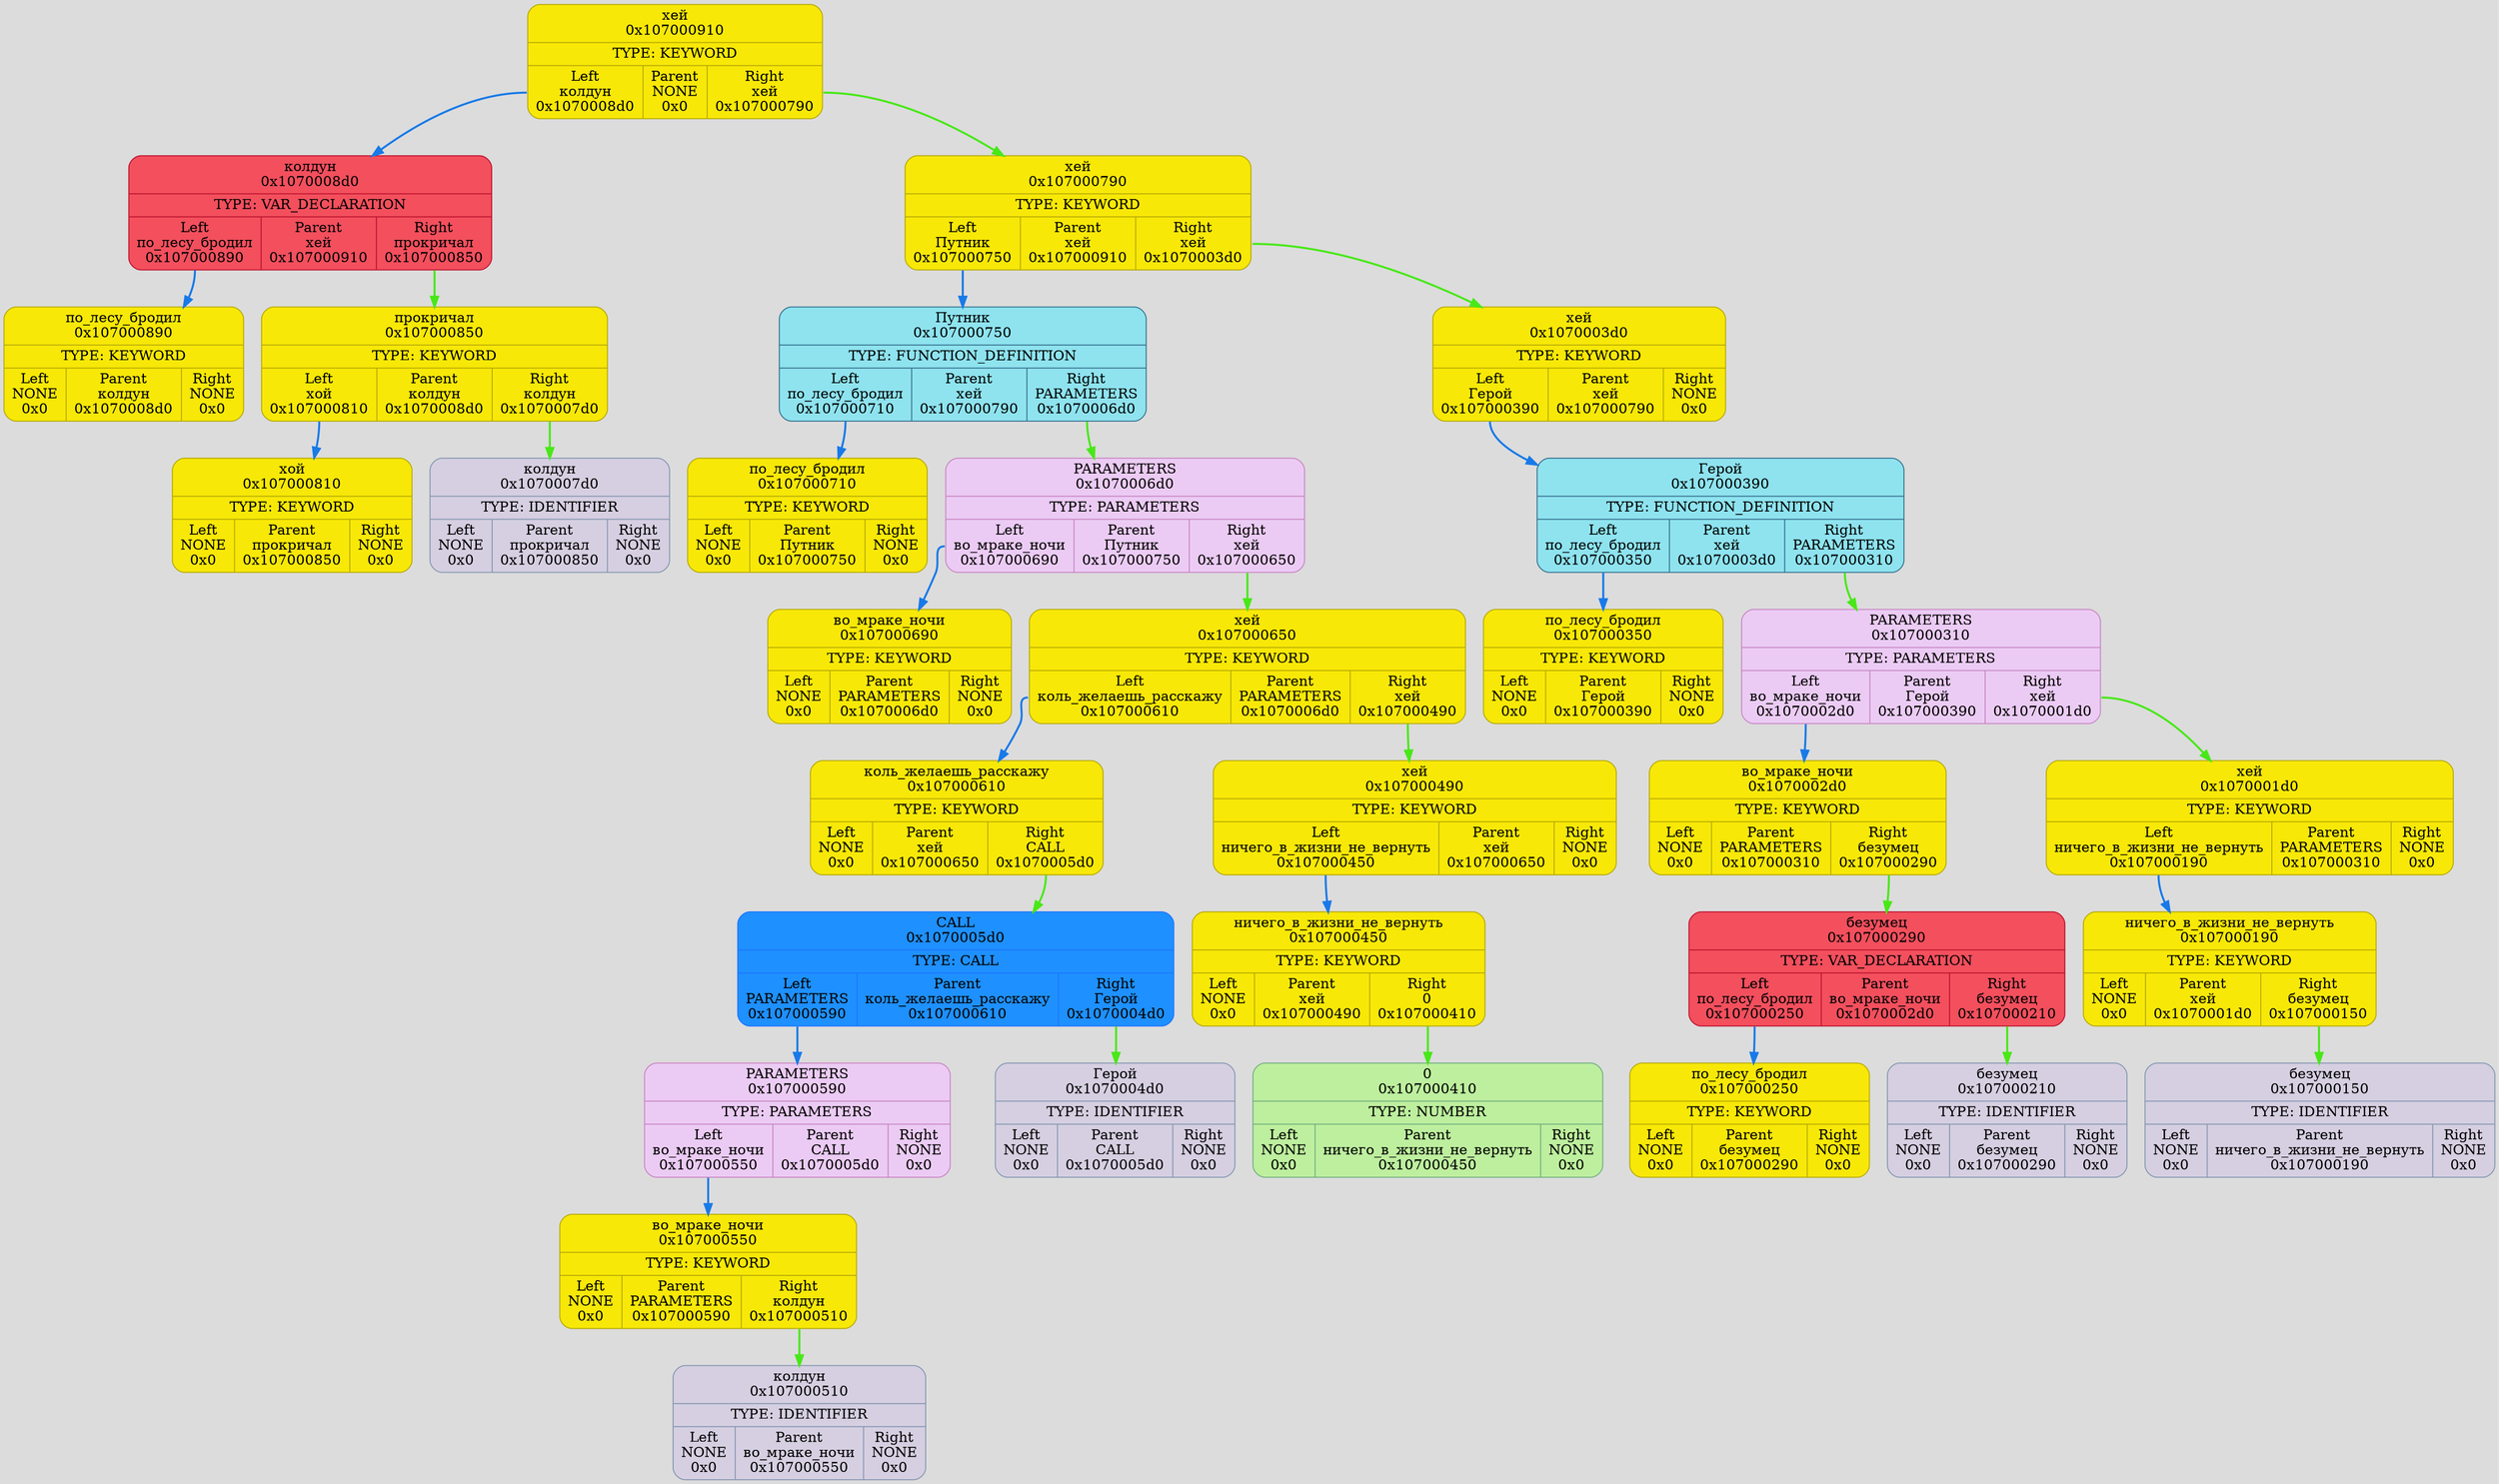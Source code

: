digraph {
	fontname = "UbuntuMono";
	bgcolor = "#DCDCDC";

	node0x107000910 [ shape = Mrecord; style = filled; fillcolor = "#F8E807"; color = "#B6AA05"; fontcolor = "#000000"; label = " { хей\n0x107000910 | TYPE: KEYWORD| { <left> Left\nколдун\n0x1070008d0 | Parent\nNONE\n0x0 | <right> Right\nхей\n0x107000790 } } "; ];
	node0x107000910:<left> -> node0x1070008d0 [ style = "bold"; color = "#187AE8"; label = ""; ];
	node0x1070008d0 [ shape = Mrecord; style = filled; fillcolor = "#F34F5D"; color = "#BD132F"; fontcolor = "#000000"; label = " { колдун\n0x1070008d0 | TYPE: VAR_DECLARATION| { <left> Left\nпо_лесу_бродил\n0x107000890 | Parent\nхей\n0x107000910 | <right> Right\nпрокричал\n0x107000850 } } "; ];
	node0x1070008d0:<left> -> node0x107000890 [ style = "bold"; color = "#187AE8"; label = ""; ];
	node0x107000890 [ shape = Mrecord; style = filled; fillcolor = "#F8E807"; color = "#B6AA05"; fontcolor = "#000000"; label = " { по_лесу_бродил\n0x107000890 | TYPE: KEYWORD| { <left> Left\nNONE\n0x0 | Parent\nколдун\n0x1070008d0 | <right> Right\nNONE\n0x0 } } "; ];
	node0x107000850 [ shape = Mrecord; style = filled; fillcolor = "#F8E807"; color = "#B6AA05"; fontcolor = "#000000"; label = " { прокричал\n0x107000850 | TYPE: KEYWORD| { <left> Left\nхой\n0x107000810 | Parent\nколдун\n0x1070008d0 | <right> Right\nколдун\n0x1070007d0 } } "; ];
	node0x107000850:<left> -> node0x107000810 [ style = "bold"; color = "#187AE8"; label = ""; ];
	node0x107000810 [ shape = Mrecord; style = filled; fillcolor = "#F8E807"; color = "#B6AA05"; fontcolor = "#000000"; label = " { хой\n0x107000810 | TYPE: KEYWORD| { <left> Left\nNONE\n0x0 | Parent\nпрокричал\n0x107000850 | <right> Right\nNONE\n0x0 } } "; ];
	node0x1070007d0 [ shape = Mrecord; style = filled; fillcolor = "#D5CFE1"; color = "#8797b2"; fontcolor = "#000000"; label = " { колдун\n0x1070007d0 | TYPE: IDENTIFIER| { <left> Left\nNONE\n0x0 | Parent\nпрокричал\n0x107000850 | <right> Right\nNONE\n0x0 } } "; ];
	node0x107000850:<right> -> node0x1070007d0 [ style = "bold"; color = "#48E818"; label = ""; ];
	node0x1070008d0:<right> -> node0x107000850 [ style = "bold"; color = "#48E818"; label = ""; ];
	node0x107000790 [ shape = Mrecord; style = filled; fillcolor = "#F8E807"; color = "#B6AA05"; fontcolor = "#000000"; label = " { хей\n0x107000790 | TYPE: KEYWORD| { <left> Left\nПутник\n0x107000750 | Parent\nхей\n0x107000910 | <right> Right\nхей\n0x1070003d0 } } "; ];
	node0x107000790:<left> -> node0x107000750 [ style = "bold"; color = "#187AE8"; label = ""; ];
	node0x107000750 [ shape = Mrecord; style = filled; fillcolor = "#8EE3EF"; color = "#37718E"; fontcolor = "#000000"; label = " { Путник\n0x107000750 | TYPE: FUNCTION_DEFINITION| { <left> Left\nпо_лесу_бродил\n0x107000710 | Parent\nхей\n0x107000790 | <right> Right\nPARAMETERS\n0x1070006d0 } } "; ];
	node0x107000750:<left> -> node0x107000710 [ style = "bold"; color = "#187AE8"; label = ""; ];
	node0x107000710 [ shape = Mrecord; style = filled; fillcolor = "#F8E807"; color = "#B6AA05"; fontcolor = "#000000"; label = " { по_лесу_бродил\n0x107000710 | TYPE: KEYWORD| { <left> Left\nNONE\n0x0 | Parent\nПутник\n0x107000750 | <right> Right\nNONE\n0x0 } } "; ];
	node0x1070006d0 [ shape = Mrecord; style = filled; fillcolor = "#EBCBF4"; color = "#C986C3"; fontcolor = "#000000"; label = " { PARAMETERS\n0x1070006d0 | TYPE: PARAMETERS| { <left> Left\nво_мраке_ночи\n0x107000690 | Parent\nПутник\n0x107000750 | <right> Right\nхей\n0x107000650 } } "; ];
	node0x1070006d0:<left> -> node0x107000690 [ style = "bold"; color = "#187AE8"; label = ""; ];
	node0x107000690 [ shape = Mrecord; style = filled; fillcolor = "#F8E807"; color = "#B6AA05"; fontcolor = "#000000"; label = " { во_мраке_ночи\n0x107000690 | TYPE: KEYWORD| { <left> Left\nNONE\n0x0 | Parent\nPARAMETERS\n0x1070006d0 | <right> Right\nNONE\n0x0 } } "; ];
	node0x107000650 [ shape = Mrecord; style = filled; fillcolor = "#F8E807"; color = "#B6AA05"; fontcolor = "#000000"; label = " { хей\n0x107000650 | TYPE: KEYWORD| { <left> Left\nколь_желаешь_расскажу\n0x107000610 | Parent\nPARAMETERS\n0x1070006d0 | <right> Right\nхей\n0x107000490 } } "; ];
	node0x107000650:<left> -> node0x107000610 [ style = "bold"; color = "#187AE8"; label = ""; ];
	node0x107000610 [ shape = Mrecord; style = filled; fillcolor = "#F8E807"; color = "#B6AA05"; fontcolor = "#000000"; label = " { коль_желаешь_расскажу\n0x107000610 | TYPE: KEYWORD| { <left> Left\nNONE\n0x0 | Parent\nхей\n0x107000650 | <right> Right\nCALL\n0x1070005d0 } } "; ];
	node0x1070005d0 [ shape = Mrecord; style = filled; fillcolor = "#1E90FF"; color = "#1F75FE"; fontcolor = "#000000"; label = " { CALL\n0x1070005d0 | TYPE: CALL| { <left> Left\nPARAMETERS\n0x107000590 | Parent\nколь_желаешь_расскажу\n0x107000610 | <right> Right\nГерой\n0x1070004d0 } } "; ];
	node0x1070005d0:<left> -> node0x107000590 [ style = "bold"; color = "#187AE8"; label = ""; ];
	node0x107000590 [ shape = Mrecord; style = filled; fillcolor = "#EBCBF4"; color = "#C986C3"; fontcolor = "#000000"; label = " { PARAMETERS\n0x107000590 | TYPE: PARAMETERS| { <left> Left\nво_мраке_ночи\n0x107000550 | Parent\nCALL\n0x1070005d0 | <right> Right\nNONE\n0x0 } } "; ];
	node0x107000590:<left> -> node0x107000550 [ style = "bold"; color = "#187AE8"; label = ""; ];
	node0x107000550 [ shape = Mrecord; style = filled; fillcolor = "#F8E807"; color = "#B6AA05"; fontcolor = "#000000"; label = " { во_мраке_ночи\n0x107000550 | TYPE: KEYWORD| { <left> Left\nNONE\n0x0 | Parent\nPARAMETERS\n0x107000590 | <right> Right\nколдун\n0x107000510 } } "; ];
	node0x107000510 [ shape = Mrecord; style = filled; fillcolor = "#D5CFE1"; color = "#8797b2"; fontcolor = "#000000"; label = " { колдун\n0x107000510 | TYPE: IDENTIFIER| { <left> Left\nNONE\n0x0 | Parent\nво_мраке_ночи\n0x107000550 | <right> Right\nNONE\n0x0 } } "; ];
	node0x107000550:<right> -> node0x107000510 [ style = "bold"; color = "#48E818"; label = ""; ];
	node0x1070004d0 [ shape = Mrecord; style = filled; fillcolor = "#D5CFE1"; color = "#8797b2"; fontcolor = "#000000"; label = " { Герой\n0x1070004d0 | TYPE: IDENTIFIER| { <left> Left\nNONE\n0x0 | Parent\nCALL\n0x1070005d0 | <right> Right\nNONE\n0x0 } } "; ];
	node0x1070005d0:<right> -> node0x1070004d0 [ style = "bold"; color = "#48E818"; label = ""; ];
	node0x107000610:<right> -> node0x1070005d0 [ style = "bold"; color = "#48E818"; label = ""; ];
	node0x107000490 [ shape = Mrecord; style = filled; fillcolor = "#F8E807"; color = "#B6AA05"; fontcolor = "#000000"; label = " { хей\n0x107000490 | TYPE: KEYWORD| { <left> Left\nничего_в_жизни_не_вернуть\n0x107000450 | Parent\nхей\n0x107000650 | <right> Right\nNONE\n0x0 } } "; ];
	node0x107000490:<left> -> node0x107000450 [ style = "bold"; color = "#187AE8"; label = ""; ];
	node0x107000450 [ shape = Mrecord; style = filled; fillcolor = "#F8E807"; color = "#B6AA05"; fontcolor = "#000000"; label = " { ничего_в_жизни_не_вернуть\n0x107000450 | TYPE: KEYWORD| { <left> Left\nNONE\n0x0 | Parent\nхей\n0x107000490 | <right> Right\n0\n0x107000410 } } "; ];
	node0x107000410 [ shape = Mrecord; style = filled; fillcolor = "#BDEF9E"; color = "#74AF80"; fontcolor = "#000000"; label = " { 0\n0x107000410 | TYPE: NUMBER| { <left> Left\nNONE\n0x0 | Parent\nничего_в_жизни_не_вернуть\n0x107000450 | <right> Right\nNONE\n0x0 } } "; ];
	node0x107000450:<right> -> node0x107000410 [ style = "bold"; color = "#48E818"; label = ""; ];
	node0x107000650:<right> -> node0x107000490 [ style = "bold"; color = "#48E818"; label = ""; ];
	node0x1070006d0:<right> -> node0x107000650 [ style = "bold"; color = "#48E818"; label = ""; ];
	node0x107000750:<right> -> node0x1070006d0 [ style = "bold"; color = "#48E818"; label = ""; ];
	node0x1070003d0 [ shape = Mrecord; style = filled; fillcolor = "#F8E807"; color = "#B6AA05"; fontcolor = "#000000"; label = " { хей\n0x1070003d0 | TYPE: KEYWORD| { <left> Left\nГерой\n0x107000390 | Parent\nхей\n0x107000790 | <right> Right\nNONE\n0x0 } } "; ];
	node0x1070003d0:<left> -> node0x107000390 [ style = "bold"; color = "#187AE8"; label = ""; ];
	node0x107000390 [ shape = Mrecord; style = filled; fillcolor = "#8EE3EF"; color = "#37718E"; fontcolor = "#000000"; label = " { Герой\n0x107000390 | TYPE: FUNCTION_DEFINITION| { <left> Left\nпо_лесу_бродил\n0x107000350 | Parent\nхей\n0x1070003d0 | <right> Right\nPARAMETERS\n0x107000310 } } "; ];
	node0x107000390:<left> -> node0x107000350 [ style = "bold"; color = "#187AE8"; label = ""; ];
	node0x107000350 [ shape = Mrecord; style = filled; fillcolor = "#F8E807"; color = "#B6AA05"; fontcolor = "#000000"; label = " { по_лесу_бродил\n0x107000350 | TYPE: KEYWORD| { <left> Left\nNONE\n0x0 | Parent\nГерой\n0x107000390 | <right> Right\nNONE\n0x0 } } "; ];
	node0x107000310 [ shape = Mrecord; style = filled; fillcolor = "#EBCBF4"; color = "#C986C3"; fontcolor = "#000000"; label = " { PARAMETERS\n0x107000310 | TYPE: PARAMETERS| { <left> Left\nво_мраке_ночи\n0x1070002d0 | Parent\nГерой\n0x107000390 | <right> Right\nхей\n0x1070001d0 } } "; ];
	node0x107000310:<left> -> node0x1070002d0 [ style = "bold"; color = "#187AE8"; label = ""; ];
	node0x1070002d0 [ shape = Mrecord; style = filled; fillcolor = "#F8E807"; color = "#B6AA05"; fontcolor = "#000000"; label = " { во_мраке_ночи\n0x1070002d0 | TYPE: KEYWORD| { <left> Left\nNONE\n0x0 | Parent\nPARAMETERS\n0x107000310 | <right> Right\nбезумец\n0x107000290 } } "; ];
	node0x107000290 [ shape = Mrecord; style = filled; fillcolor = "#F34F5D"; color = "#BD132F"; fontcolor = "#000000"; label = " { безумец\n0x107000290 | TYPE: VAR_DECLARATION| { <left> Left\nпо_лесу_бродил\n0x107000250 | Parent\nво_мраке_ночи\n0x1070002d0 | <right> Right\nбезумец\n0x107000210 } } "; ];
	node0x107000290:<left> -> node0x107000250 [ style = "bold"; color = "#187AE8"; label = ""; ];
	node0x107000250 [ shape = Mrecord; style = filled; fillcolor = "#F8E807"; color = "#B6AA05"; fontcolor = "#000000"; label = " { по_лесу_бродил\n0x107000250 | TYPE: KEYWORD| { <left> Left\nNONE\n0x0 | Parent\nбезумец\n0x107000290 | <right> Right\nNONE\n0x0 } } "; ];
	node0x107000210 [ shape = Mrecord; style = filled; fillcolor = "#D5CFE1"; color = "#8797b2"; fontcolor = "#000000"; label = " { безумец\n0x107000210 | TYPE: IDENTIFIER| { <left> Left\nNONE\n0x0 | Parent\nбезумец\n0x107000290 | <right> Right\nNONE\n0x0 } } "; ];
	node0x107000290:<right> -> node0x107000210 [ style = "bold"; color = "#48E818"; label = ""; ];
	node0x1070002d0:<right> -> node0x107000290 [ style = "bold"; color = "#48E818"; label = ""; ];
	node0x1070001d0 [ shape = Mrecord; style = filled; fillcolor = "#F8E807"; color = "#B6AA05"; fontcolor = "#000000"; label = " { хей\n0x1070001d0 | TYPE: KEYWORD| { <left> Left\nничего_в_жизни_не_вернуть\n0x107000190 | Parent\nPARAMETERS\n0x107000310 | <right> Right\nNONE\n0x0 } } "; ];
	node0x1070001d0:<left> -> node0x107000190 [ style = "bold"; color = "#187AE8"; label = ""; ];
	node0x107000190 [ shape = Mrecord; style = filled; fillcolor = "#F8E807"; color = "#B6AA05"; fontcolor = "#000000"; label = " { ничего_в_жизни_не_вернуть\n0x107000190 | TYPE: KEYWORD| { <left> Left\nNONE\n0x0 | Parent\nхей\n0x1070001d0 | <right> Right\nбезумец\n0x107000150 } } "; ];
	node0x107000150 [ shape = Mrecord; style = filled; fillcolor = "#D5CFE1"; color = "#8797b2"; fontcolor = "#000000"; label = " { безумец\n0x107000150 | TYPE: IDENTIFIER| { <left> Left\nNONE\n0x0 | Parent\nничего_в_жизни_не_вернуть\n0x107000190 | <right> Right\nNONE\n0x0 } } "; ];
	node0x107000190:<right> -> node0x107000150 [ style = "bold"; color = "#48E818"; label = ""; ];
	node0x107000310:<right> -> node0x1070001d0 [ style = "bold"; color = "#48E818"; label = ""; ];
	node0x107000390:<right> -> node0x107000310 [ style = "bold"; color = "#48E818"; label = ""; ];
	node0x107000790:<right> -> node0x1070003d0 [ style = "bold"; color = "#48E818"; label = ""; ];
	node0x107000910:<right> -> node0x107000790 [ style = "bold"; color = "#48E818"; label = ""; ];
}
